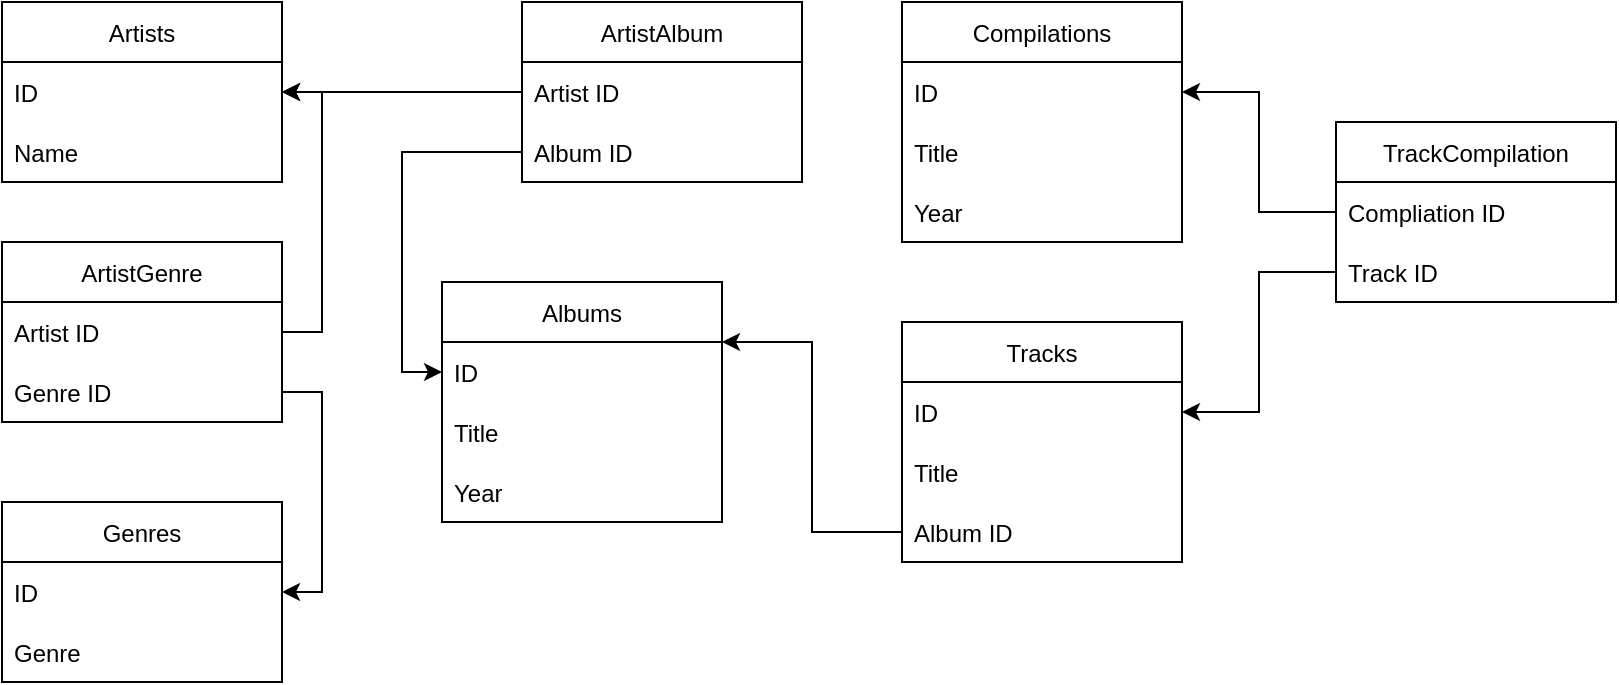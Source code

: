 <mxfile>
    <diagram id="vO8OxLVeFiBllAvbu1Sh" name="Page-1">
        <mxGraphModel dx="1074" dy="530" grid="1" gridSize="10" guides="1" tooltips="1" connect="1" arrows="1" fold="1" page="1" pageScale="1" pageWidth="827" pageHeight="1169" math="0" shadow="0">
            <root>
                <mxCell id="0"/>
                <mxCell id="1" parent="0"/>
                <mxCell id="EAfRPD4mOtfmc_cpavBL-1" value="Artists" style="swimlane;fontStyle=0;childLayout=stackLayout;horizontal=1;startSize=30;horizontalStack=0;resizeParent=1;resizeParentMax=0;resizeLast=0;collapsible=1;marginBottom=0;" parent="1" vertex="1">
                    <mxGeometry x="160" y="10" width="140" height="90" as="geometry">
                        <mxRectangle x="160" y="10" width="60" height="30" as="alternateBounds"/>
                    </mxGeometry>
                </mxCell>
                <mxCell id="EAfRPD4mOtfmc_cpavBL-2" value="ID" style="text;strokeColor=none;fillColor=none;align=left;verticalAlign=middle;spacingLeft=4;spacingRight=4;overflow=hidden;points=[[0,0.5],[1,0.5]];portConstraint=eastwest;rotatable=0;" parent="EAfRPD4mOtfmc_cpavBL-1" vertex="1">
                    <mxGeometry y="30" width="140" height="30" as="geometry"/>
                </mxCell>
                <mxCell id="EAfRPD4mOtfmc_cpavBL-3" value="Name" style="text;strokeColor=none;fillColor=none;align=left;verticalAlign=middle;spacingLeft=4;spacingRight=4;overflow=hidden;points=[[0,0.5],[1,0.5]];portConstraint=eastwest;rotatable=0;" parent="EAfRPD4mOtfmc_cpavBL-1" vertex="1">
                    <mxGeometry y="60" width="140" height="30" as="geometry"/>
                </mxCell>
                <mxCell id="EAfRPD4mOtfmc_cpavBL-5" value="Albums" style="swimlane;fontStyle=0;childLayout=stackLayout;horizontal=1;startSize=30;horizontalStack=0;resizeParent=1;resizeParentMax=0;resizeLast=0;collapsible=1;marginBottom=0;" parent="1" vertex="1">
                    <mxGeometry x="380" y="150" width="140" height="120" as="geometry">
                        <mxRectangle x="380" y="150" width="70" height="30" as="alternateBounds"/>
                    </mxGeometry>
                </mxCell>
                <mxCell id="EAfRPD4mOtfmc_cpavBL-6" value="ID" style="text;strokeColor=none;fillColor=none;align=left;verticalAlign=middle;spacingLeft=4;spacingRight=4;overflow=hidden;points=[[0,0.5],[1,0.5]];portConstraint=eastwest;rotatable=0;" parent="EAfRPD4mOtfmc_cpavBL-5" vertex="1">
                    <mxGeometry y="30" width="140" height="30" as="geometry"/>
                </mxCell>
                <mxCell id="EAfRPD4mOtfmc_cpavBL-7" value="Title" style="text;strokeColor=none;fillColor=none;align=left;verticalAlign=middle;spacingLeft=4;spacingRight=4;overflow=hidden;points=[[0,0.5],[1,0.5]];portConstraint=eastwest;rotatable=0;" parent="EAfRPD4mOtfmc_cpavBL-5" vertex="1">
                    <mxGeometry y="60" width="140" height="30" as="geometry"/>
                </mxCell>
                <mxCell id="EAfRPD4mOtfmc_cpavBL-8" value="Year" style="text;strokeColor=none;fillColor=none;align=left;verticalAlign=middle;spacingLeft=4;spacingRight=4;overflow=hidden;points=[[0,0.5],[1,0.5]];portConstraint=eastwest;rotatable=0;" parent="EAfRPD4mOtfmc_cpavBL-5" vertex="1">
                    <mxGeometry y="90" width="140" height="30" as="geometry"/>
                </mxCell>
                <mxCell id="EAfRPD4mOtfmc_cpavBL-10" value="Tracks" style="swimlane;fontStyle=0;childLayout=stackLayout;horizontal=1;startSize=30;horizontalStack=0;resizeParent=1;resizeParentMax=0;resizeLast=0;collapsible=1;marginBottom=0;" parent="1" vertex="1">
                    <mxGeometry x="610" y="170" width="140" height="120" as="geometry"/>
                </mxCell>
                <mxCell id="EAfRPD4mOtfmc_cpavBL-11" value="ID" style="text;strokeColor=none;fillColor=none;align=left;verticalAlign=middle;spacingLeft=4;spacingRight=4;overflow=hidden;points=[[0,0.5],[1,0.5]];portConstraint=eastwest;rotatable=0;" parent="EAfRPD4mOtfmc_cpavBL-10" vertex="1">
                    <mxGeometry y="30" width="140" height="30" as="geometry"/>
                </mxCell>
                <mxCell id="EAfRPD4mOtfmc_cpavBL-12" value="Title" style="text;strokeColor=none;fillColor=none;align=left;verticalAlign=middle;spacingLeft=4;spacingRight=4;overflow=hidden;points=[[0,0.5],[1,0.5]];portConstraint=eastwest;rotatable=0;" parent="EAfRPD4mOtfmc_cpavBL-10" vertex="1">
                    <mxGeometry y="60" width="140" height="30" as="geometry"/>
                </mxCell>
                <mxCell id="EAfRPD4mOtfmc_cpavBL-13" value="Album ID" style="text;strokeColor=none;fillColor=none;align=left;verticalAlign=middle;spacingLeft=4;spacingRight=4;overflow=hidden;points=[[0,0.5],[1,0.5]];portConstraint=eastwest;rotatable=0;" parent="EAfRPD4mOtfmc_cpavBL-10" vertex="1">
                    <mxGeometry y="90" width="140" height="30" as="geometry"/>
                </mxCell>
                <mxCell id="EAfRPD4mOtfmc_cpavBL-19" value="Compilations" style="swimlane;fontStyle=0;childLayout=stackLayout;horizontal=1;startSize=30;horizontalStack=0;resizeParent=1;resizeParentMax=0;resizeLast=0;collapsible=1;marginBottom=0;" parent="1" vertex="1">
                    <mxGeometry x="610" y="10" width="140" height="120" as="geometry"/>
                </mxCell>
                <mxCell id="6" value="ID" style="text;strokeColor=none;fillColor=none;align=left;verticalAlign=middle;spacingLeft=4;spacingRight=4;overflow=hidden;points=[[0,0.5],[1,0.5]];portConstraint=eastwest;rotatable=0;" vertex="1" parent="EAfRPD4mOtfmc_cpavBL-19">
                    <mxGeometry y="30" width="140" height="30" as="geometry"/>
                </mxCell>
                <mxCell id="EAfRPD4mOtfmc_cpavBL-21" value="Title" style="text;strokeColor=none;fillColor=none;align=left;verticalAlign=middle;spacingLeft=4;spacingRight=4;overflow=hidden;points=[[0,0.5],[1,0.5]];portConstraint=eastwest;rotatable=0;" parent="EAfRPD4mOtfmc_cpavBL-19" vertex="1">
                    <mxGeometry y="60" width="140" height="30" as="geometry"/>
                </mxCell>
                <mxCell id="EAfRPD4mOtfmc_cpavBL-22" value="Year" style="text;strokeColor=none;fillColor=none;align=left;verticalAlign=middle;spacingLeft=4;spacingRight=4;overflow=hidden;points=[[0,0.5],[1,0.5]];portConstraint=eastwest;rotatable=0;" parent="EAfRPD4mOtfmc_cpavBL-19" vertex="1">
                    <mxGeometry y="90" width="140" height="30" as="geometry"/>
                </mxCell>
                <mxCell id="EAfRPD4mOtfmc_cpavBL-24" style="edgeStyle=orthogonalEdgeStyle;rounded=0;orthogonalLoop=1;jettySize=auto;html=1;exitX=0;exitY=0.5;exitDx=0;exitDy=0;entryX=1;entryY=0.25;entryDx=0;entryDy=0;" parent="1" source="EAfRPD4mOtfmc_cpavBL-13" target="EAfRPD4mOtfmc_cpavBL-5" edge="1">
                    <mxGeometry relative="1" as="geometry"/>
                </mxCell>
                <mxCell id="EAfRPD4mOtfmc_cpavBL-25" value="ArtistAlbum" style="swimlane;fontStyle=0;childLayout=stackLayout;horizontal=1;startSize=30;horizontalStack=0;resizeParent=1;resizeParentMax=0;resizeLast=0;collapsible=1;marginBottom=0;" parent="1" vertex="1">
                    <mxGeometry x="420" y="10" width="140" height="90" as="geometry">
                        <mxRectangle x="420" y="10" width="90" height="30" as="alternateBounds"/>
                    </mxGeometry>
                </mxCell>
                <mxCell id="EAfRPD4mOtfmc_cpavBL-27" value="Artist ID" style="text;strokeColor=none;fillColor=none;align=left;verticalAlign=middle;spacingLeft=4;spacingRight=4;overflow=hidden;points=[[0,0.5],[1,0.5]];portConstraint=eastwest;rotatable=0;" parent="EAfRPD4mOtfmc_cpavBL-25" vertex="1">
                    <mxGeometry y="30" width="140" height="30" as="geometry"/>
                </mxCell>
                <mxCell id="EAfRPD4mOtfmc_cpavBL-28" value="Album ID" style="text;strokeColor=none;fillColor=none;align=left;verticalAlign=middle;spacingLeft=4;spacingRight=4;overflow=hidden;points=[[0,0.5],[1,0.5]];portConstraint=eastwest;rotatable=0;" parent="EAfRPD4mOtfmc_cpavBL-25" vertex="1">
                    <mxGeometry y="60" width="140" height="30" as="geometry"/>
                </mxCell>
                <mxCell id="EAfRPD4mOtfmc_cpavBL-31" style="edgeStyle=orthogonalEdgeStyle;rounded=0;orthogonalLoop=1;jettySize=auto;html=1;exitX=0;exitY=0.5;exitDx=0;exitDy=0;entryX=1;entryY=0.5;entryDx=0;entryDy=0;" parent="1" source="EAfRPD4mOtfmc_cpavBL-27" target="EAfRPD4mOtfmc_cpavBL-2" edge="1">
                    <mxGeometry relative="1" as="geometry"/>
                </mxCell>
                <mxCell id="EAfRPD4mOtfmc_cpavBL-32" style="edgeStyle=orthogonalEdgeStyle;rounded=0;orthogonalLoop=1;jettySize=auto;html=1;exitX=0;exitY=0.5;exitDx=0;exitDy=0;entryX=0;entryY=0.5;entryDx=0;entryDy=0;" parent="1" source="EAfRPD4mOtfmc_cpavBL-28" target="EAfRPD4mOtfmc_cpavBL-6" edge="1">
                    <mxGeometry relative="1" as="geometry"/>
                </mxCell>
                <mxCell id="EAfRPD4mOtfmc_cpavBL-35" value="Genres" style="swimlane;fontStyle=0;childLayout=stackLayout;horizontal=1;startSize=30;horizontalStack=0;resizeParent=1;resizeParentMax=0;resizeLast=0;collapsible=1;marginBottom=0;" parent="1" vertex="1">
                    <mxGeometry x="160" y="260" width="140" height="90" as="geometry">
                        <mxRectangle x="160" y="260" width="70" height="30" as="alternateBounds"/>
                    </mxGeometry>
                </mxCell>
                <mxCell id="EAfRPD4mOtfmc_cpavBL-36" value="ID" style="text;strokeColor=none;fillColor=none;align=left;verticalAlign=middle;spacingLeft=4;spacingRight=4;overflow=hidden;points=[[0,0.5],[1,0.5]];portConstraint=eastwest;rotatable=0;" parent="EAfRPD4mOtfmc_cpavBL-35" vertex="1">
                    <mxGeometry y="30" width="140" height="30" as="geometry"/>
                </mxCell>
                <mxCell id="EAfRPD4mOtfmc_cpavBL-37" value="Genre" style="text;strokeColor=none;fillColor=none;align=left;verticalAlign=middle;spacingLeft=4;spacingRight=4;overflow=hidden;points=[[0,0.5],[1,0.5]];portConstraint=eastwest;rotatable=0;" parent="EAfRPD4mOtfmc_cpavBL-35" vertex="1">
                    <mxGeometry y="60" width="140" height="30" as="geometry"/>
                </mxCell>
                <mxCell id="EAfRPD4mOtfmc_cpavBL-39" value="ArtistGenre" style="swimlane;fontStyle=0;childLayout=stackLayout;horizontal=1;startSize=30;horizontalStack=0;resizeParent=1;resizeParentMax=0;resizeLast=0;collapsible=1;marginBottom=0;" parent="1" vertex="1">
                    <mxGeometry x="160" y="130" width="140" height="90" as="geometry">
                        <mxRectangle x="160" y="130" width="90" height="30" as="alternateBounds"/>
                    </mxGeometry>
                </mxCell>
                <mxCell id="EAfRPD4mOtfmc_cpavBL-40" value="Artist ID" style="text;strokeColor=none;fillColor=none;align=left;verticalAlign=middle;spacingLeft=4;spacingRight=4;overflow=hidden;points=[[0,0.5],[1,0.5]];portConstraint=eastwest;rotatable=0;" parent="EAfRPD4mOtfmc_cpavBL-39" vertex="1">
                    <mxGeometry y="30" width="140" height="30" as="geometry"/>
                </mxCell>
                <mxCell id="EAfRPD4mOtfmc_cpavBL-41" value="Genre ID" style="text;strokeColor=none;fillColor=none;align=left;verticalAlign=middle;spacingLeft=4;spacingRight=4;overflow=hidden;points=[[0,0.5],[1,0.5]];portConstraint=eastwest;rotatable=0;" parent="EAfRPD4mOtfmc_cpavBL-39" vertex="1">
                    <mxGeometry y="60" width="140" height="30" as="geometry"/>
                </mxCell>
                <mxCell id="EAfRPD4mOtfmc_cpavBL-44" style="edgeStyle=orthogonalEdgeStyle;rounded=0;orthogonalLoop=1;jettySize=auto;html=1;exitX=1;exitY=0.5;exitDx=0;exitDy=0;entryX=1;entryY=0.5;entryDx=0;entryDy=0;" parent="1" source="EAfRPD4mOtfmc_cpavBL-40" target="EAfRPD4mOtfmc_cpavBL-2" edge="1">
                    <mxGeometry relative="1" as="geometry"/>
                </mxCell>
                <mxCell id="EAfRPD4mOtfmc_cpavBL-46" style="edgeStyle=orthogonalEdgeStyle;rounded=0;orthogonalLoop=1;jettySize=auto;html=1;exitX=1;exitY=0.5;exitDx=0;exitDy=0;entryX=1;entryY=0.5;entryDx=0;entryDy=0;" parent="1" source="EAfRPD4mOtfmc_cpavBL-41" target="EAfRPD4mOtfmc_cpavBL-36" edge="1">
                    <mxGeometry relative="1" as="geometry"/>
                </mxCell>
                <mxCell id="2" value="TrackCompilation" style="swimlane;fontStyle=0;childLayout=stackLayout;horizontal=1;startSize=30;horizontalStack=0;resizeParent=1;resizeParentMax=0;resizeLast=0;collapsible=1;marginBottom=0;" vertex="1" parent="1">
                    <mxGeometry x="827" y="70" width="140" height="90" as="geometry"/>
                </mxCell>
                <mxCell id="3" value="Compliation ID" style="text;strokeColor=none;fillColor=none;align=left;verticalAlign=middle;spacingLeft=4;spacingRight=4;overflow=hidden;points=[[0,0.5],[1,0.5]];portConstraint=eastwest;rotatable=0;" vertex="1" parent="2">
                    <mxGeometry y="30" width="140" height="30" as="geometry"/>
                </mxCell>
                <mxCell id="4" value="Track ID" style="text;strokeColor=none;fillColor=none;align=left;verticalAlign=middle;spacingLeft=4;spacingRight=4;overflow=hidden;points=[[0,0.5],[1,0.5]];portConstraint=eastwest;rotatable=0;" vertex="1" parent="2">
                    <mxGeometry y="60" width="140" height="30" as="geometry"/>
                </mxCell>
                <mxCell id="9" style="edgeStyle=orthogonalEdgeStyle;html=1;exitX=0;exitY=0.5;exitDx=0;exitDy=0;entryX=1;entryY=0.5;entryDx=0;entryDy=0;rounded=0;" edge="1" parent="1" source="4" target="EAfRPD4mOtfmc_cpavBL-11">
                    <mxGeometry relative="1" as="geometry"/>
                </mxCell>
                <mxCell id="10" style="edgeStyle=orthogonalEdgeStyle;rounded=0;html=1;exitX=0;exitY=0.5;exitDx=0;exitDy=0;entryX=1;entryY=0.5;entryDx=0;entryDy=0;" edge="1" parent="1" source="3" target="6">
                    <mxGeometry relative="1" as="geometry"/>
                </mxCell>
            </root>
        </mxGraphModel>
    </diagram>
</mxfile>